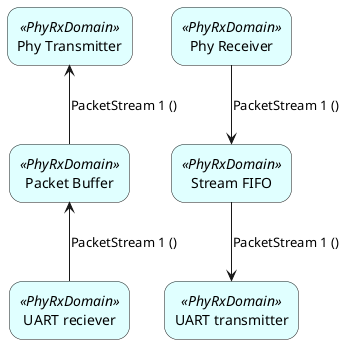 @startuml
skinparam rectangle<<PhyRxDomain>> {
	roundCorner 25
	backgroundColor LightCyan
}


rectangle "Phy Receiver" as PhyRx <<PhyRxDomain>>
rectangle "Phy Transmitter" as PhyTx <<PhyRxDomain>>
rectangle "Stream FIFO" as StreamFIFO <<PhyRxDomain>>
rectangle "Packet Buffer" as PacketBuf <<PhyRxDomain>>
rectangle "UART transmitter" as UARTTx <<PhyRxDomain>>
rectangle "UART reciever" as UARTRx <<PhyRxDomain>>

PhyRx -down-> StreamFIFO : PacketStream 1 ()
StreamFIFO -down-> UARTTx : PacketStream 1 ()

UARTRx -up-> PacketBuf :PacketStream 1 ()
PacketBuf -up-> PhyTx : PacketStream 1 ()
@enduml
